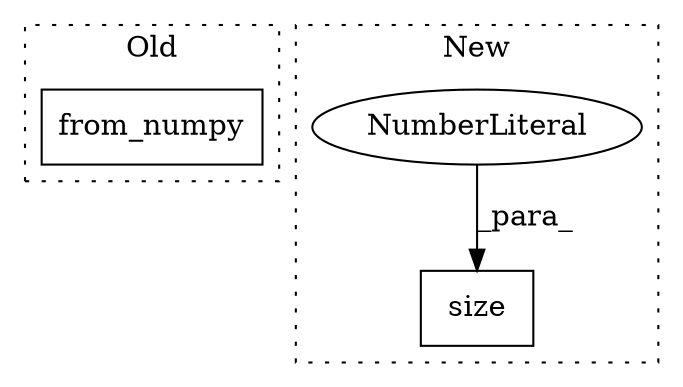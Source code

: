 digraph G {
subgraph cluster0 {
1 [label="from_numpy" a="32" s="3756,3801" l="11,1" shape="box"];
label = "Old";
style="dotted";
}
subgraph cluster1 {
2 [label="size" a="32" s="3734,3740" l="5,1" shape="box"];
3 [label="NumberLiteral" a="34" s="3739" l="1" shape="ellipse"];
label = "New";
style="dotted";
}
3 -> 2 [label="_para_"];
}